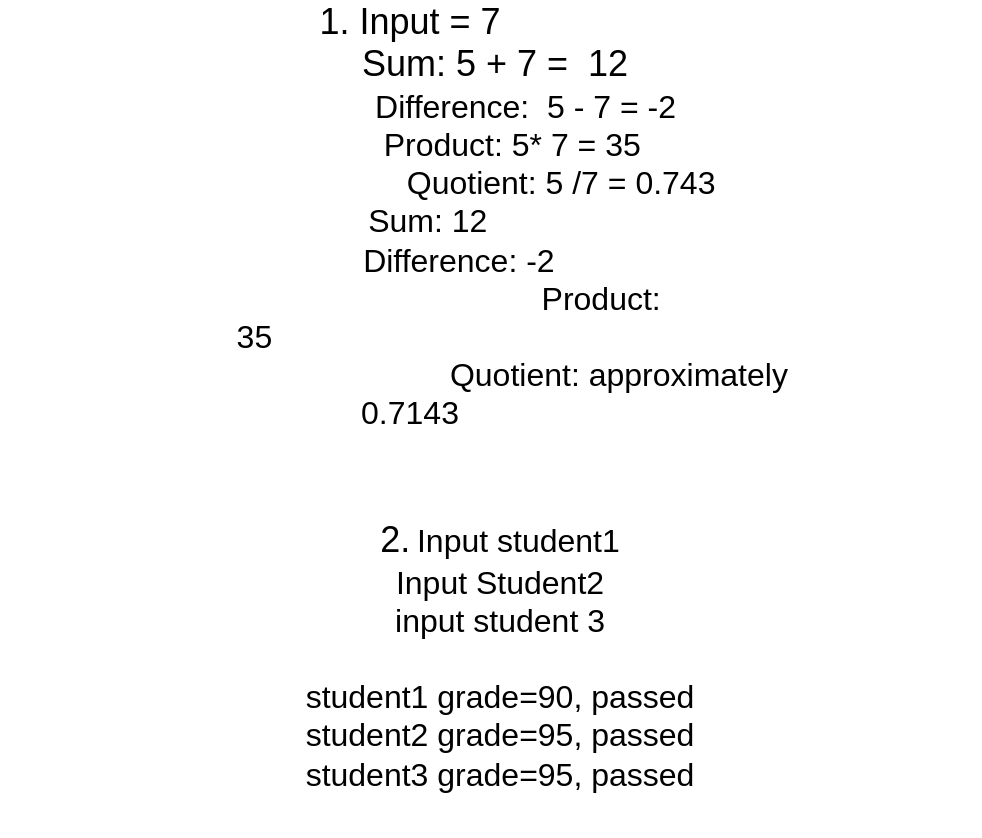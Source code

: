 <mxfile version="24.7.8">
  <diagram name="Page-1" id="vJw8cYIkVKMkMKYYTVMT">
    <mxGraphModel dx="784" dy="467" grid="1" gridSize="10" guides="1" tooltips="1" connect="1" arrows="1" fold="1" page="1" pageScale="1" pageWidth="850" pageHeight="1100" math="0" shadow="0">
      <root>
        <mxCell id="0" />
        <mxCell id="1" parent="0" />
        <mxCell id="EefaWbxuEjf2c9wpf9Oq-1" value="&lt;div&gt;&lt;font style=&quot;font-size: 18px;&quot;&gt;1. Input = 7&lt;font&gt;&lt;br&gt;&lt;/font&gt;&lt;/font&gt;&lt;/div&gt;&lt;div&gt;&lt;font style=&quot;font-size: 18px;&quot;&gt;&amp;nbsp;&amp;nbsp;&amp;nbsp;&amp;nbsp;&amp;nbsp;&amp;nbsp;&amp;nbsp;&amp;nbsp;&amp;nbsp;&amp;nbsp;&amp;nbsp;&amp;nbsp;&amp;nbsp;&amp;nbsp;&amp;nbsp;&amp;nbsp; Sum: 5 + 7 =&amp;nbsp; 12&lt;/font&gt;&lt;/div&gt;&lt;div&gt;&lt;font size=&quot;3&quot;&gt;&lt;span&gt;&amp;nbsp;&amp;nbsp;&amp;nbsp;&amp;nbsp;&amp;nbsp;&amp;nbsp;&amp;nbsp;&amp;nbsp;&amp;nbsp;&amp;nbsp;&amp;nbsp;&amp;nbsp;&amp;nbsp;&amp;nbsp;&amp;nbsp;&amp;nbsp;&amp;nbsp;&amp;nbsp;&amp;nbsp;&amp;nbsp;&amp;nbsp;&amp;nbsp;&amp;nbsp;&amp;nbsp;&amp;nbsp; Difference:&amp;nbsp;&lt;span&gt; 5 &lt;/span&gt;&lt;span&gt;- 7 &lt;/span&gt;&lt;span&gt;= &lt;/span&gt;&lt;span&gt;-2&lt;/span&gt;&lt;/span&gt;&lt;/font&gt;&lt;/div&gt;&lt;div&gt;&lt;font size=&quot;3&quot;&gt;&lt;span&gt;&lt;span&gt;&lt;span style=&quot;white-space: pre;&quot;&gt;&#x9;    &lt;/span&gt;&amp;nbsp;&amp;nbsp;&amp;nbsp;&amp;nbsp;&amp;nbsp;&amp;nbsp;&amp;nbsp;&amp;nbsp;&amp;nbsp;&amp;nbsp; Product: 5* 7 = 35&lt;/span&gt;&lt;/span&gt;&lt;/font&gt;&lt;/div&gt;&lt;div&gt;&lt;font size=&quot;3&quot;&gt;&lt;span&gt;&lt;span&gt;&amp;nbsp;&amp;nbsp;&amp;nbsp;&amp;nbsp;&amp;nbsp;&amp;nbsp;&amp;nbsp;&amp;nbsp; &lt;span style=&quot;white-space: pre;&quot;&gt;&#x9;&lt;/span&gt;&amp;nbsp; &amp;nbsp; &amp;nbsp;&amp;nbsp;&amp;nbsp;&amp;nbsp;&amp;nbsp;&amp;nbsp;&amp;nbsp;&amp;nbsp;&amp;nbsp;&amp;nbsp;&amp;nbsp;&amp;nbsp;&amp;nbsp; Quotient: 5 /7 = 0.743&lt;/span&gt;&lt;/span&gt;&lt;/font&gt;&lt;/div&gt;&lt;div&gt;&lt;font size=&quot;3&quot;&gt;&lt;span&gt;&lt;span&gt;&amp;nbsp;&amp;nbsp;&amp;nbsp; Sum&lt;/span&gt;&lt;span&gt;: 12&lt;/span&gt;&lt;/span&gt;&lt;/font&gt;&lt;/div&gt;&lt;div&gt;&lt;font size=&quot;3&quot;&gt;&amp;nbsp;&amp;nbsp;&amp;nbsp;&amp;nbsp;&amp;nbsp;&amp;nbsp;&amp;nbsp;&amp;nbsp;&amp;nbsp;&amp;nbsp; &lt;span&gt;&lt;span&gt;Difference&lt;/span&gt;&lt;span&gt;: &lt;/span&gt;&lt;span&gt;-2&lt;/span&gt;&lt;/span&gt;&lt;/font&gt;&lt;/div&gt;&lt;div&gt;&lt;font size=&quot;3&quot;&gt;&lt;span&gt;&lt;span&gt;&amp;nbsp; &amp;nbsp; &amp;nbsp; &amp;nbsp; &amp;nbsp; &amp;nbsp; &amp;nbsp; &amp;nbsp; &amp;nbsp; &amp;nbsp; &amp;nbsp; &amp;nbsp; &amp;nbsp; &amp;nbsp; &amp;nbsp; &amp;nbsp; &amp;nbsp; &amp;nbsp; &amp;nbsp; &amp;nbsp; &amp;nbsp;&amp;nbsp; Product&lt;/span&gt;&lt;span&gt;: 35&amp;nbsp;&amp;nbsp;&amp;nbsp;&amp;nbsp;&amp;nbsp;&amp;nbsp;&amp;nbsp;&amp;nbsp;&amp;nbsp;&amp;nbsp;&amp;nbsp;&amp;nbsp;&amp;nbsp;&amp;nbsp;&amp;nbsp;&amp;nbsp;&amp;nbsp;&amp;nbsp;&amp;nbsp;&amp;nbsp;&amp;nbsp;&amp;nbsp;&amp;nbsp;&amp;nbsp;&amp;nbsp;&amp;nbsp;&amp;nbsp;&amp;nbsp;&amp;nbsp;&amp;nbsp;&amp;nbsp;&amp;nbsp;&amp;nbsp;&amp;nbsp;&amp;nbsp;&lt;/span&gt;&lt;/span&gt;&lt;/font&gt;&lt;/div&gt;&lt;div&gt;&lt;font size=&quot;3&quot;&gt;&lt;span&gt;&lt;span&gt;&amp;nbsp;&amp;nbsp;&amp;nbsp;&amp;nbsp;&amp;nbsp;&amp;nbsp;&amp;nbsp;&amp;nbsp;&amp;nbsp;&amp;nbsp;&amp;nbsp;&amp;nbsp;&amp;nbsp;&amp;nbsp;&amp;nbsp;&amp;nbsp;&amp;nbsp;&amp;nbsp;&amp;nbsp;&amp;nbsp;&amp;nbsp;&amp;nbsp;&amp;nbsp;&amp;nbsp;&amp;nbsp;&amp;nbsp;&amp;nbsp;&amp;nbsp;&amp;nbsp;&amp;nbsp;&amp;nbsp;&amp;nbsp;&amp;nbsp;&amp;nbsp;&amp;nbsp;&amp;nbsp;&amp;nbsp;&amp;nbsp;&amp;nbsp;&amp;nbsp;&amp;nbsp;&amp;nbsp; &amp;nbsp;&amp;nbsp;&amp;nbsp; Quotient&lt;/span&gt;&lt;span&gt;: approximately &lt;/span&gt;&lt;span&gt;0&lt;/span&gt;&lt;span&gt;.7143&lt;/span&gt;&lt;/span&gt;&lt;/font&gt;&lt;/div&gt;" style="text;strokeColor=none;align=center;fillColor=none;html=1;verticalAlign=middle;whiteSpace=wrap;rounded=0;" parent="1" vertex="1">
          <mxGeometry x="110" y="20" width="410" height="160" as="geometry" />
        </mxCell>
        <mxCell id="EefaWbxuEjf2c9wpf9Oq-2" value="&lt;div&gt;&lt;font style=&quot;font-size: 18px;&quot;&gt;2.&lt;/font&gt; &lt;font size=&quot;3&quot;&gt;Input student1&lt;/font&gt;&lt;/div&gt;&lt;div&gt;&lt;font size=&quot;3&quot;&gt;Input Student2&lt;/font&gt;&lt;/div&gt;&lt;div&gt;&lt;font size=&quot;3&quot;&gt;input student 3&lt;br&gt;&lt;/font&gt;&lt;/div&gt;&lt;div&gt;&lt;font size=&quot;3&quot;&gt;&lt;br&gt;&lt;/font&gt;&lt;/div&gt;&lt;div&gt;&lt;font size=&quot;3&quot;&gt;student1 grade=90, passed&lt;br&gt;&lt;/font&gt;&lt;/div&gt;&lt;div&gt;&lt;font size=&quot;3&quot;&gt;student2 grade=95, passed&lt;br&gt;&lt;/font&gt;&lt;/div&gt;&lt;div&gt;&lt;font size=&quot;3&quot;&gt;student3 grade=95, passed&lt;br&gt;&lt;/font&gt;&lt;/div&gt;" style="text;strokeColor=none;align=center;fillColor=none;html=1;verticalAlign=middle;whiteSpace=wrap;rounded=0;" parent="1" vertex="1">
          <mxGeometry x="120" y="230" width="480" height="180" as="geometry" />
        </mxCell>
      </root>
    </mxGraphModel>
  </diagram>
</mxfile>
